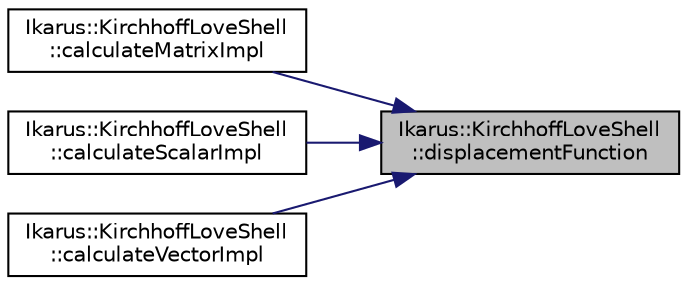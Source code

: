 digraph "Ikarus::KirchhoffLoveShell::displacementFunction"
{
 // LATEX_PDF_SIZE
  edge [fontname="Helvetica",fontsize="10",labelfontname="Helvetica",labelfontsize="10"];
  node [fontname="Helvetica",fontsize="10",shape=record];
  rankdir="RL";
  Node1 [label="Ikarus::KirchhoffLoveShell\l::displacementFunction",height=0.2,width=0.4,color="black", fillcolor="grey75", style="filled", fontcolor="black",tooltip="Get the displacement function and nodal displacements."];
  Node1 -> Node2 [dir="back",color="midnightblue",fontsize="10",style="solid"];
  Node2 [label="Ikarus::KirchhoffLoveShell\l::calculateMatrixImpl",height=0.2,width=0.4,color="black", fillcolor="white", style="filled",URL="$a01471.html#a71e905f315ca4efee16150b0c43fbabe",tooltip=" "];
  Node1 -> Node3 [dir="back",color="midnightblue",fontsize="10",style="solid"];
  Node3 [label="Ikarus::KirchhoffLoveShell\l::calculateScalarImpl",height=0.2,width=0.4,color="black", fillcolor="white", style="filled",URL="$a01471.html#ac901c3457b487e52ca4c40ccfb1e69a6",tooltip=" "];
  Node1 -> Node4 [dir="back",color="midnightblue",fontsize="10",style="solid"];
  Node4 [label="Ikarus::KirchhoffLoveShell\l::calculateVectorImpl",height=0.2,width=0.4,color="black", fillcolor="white", style="filled",URL="$a01471.html#a14aa1287417c41d90c1f9cad4738cc93",tooltip=" "];
}
